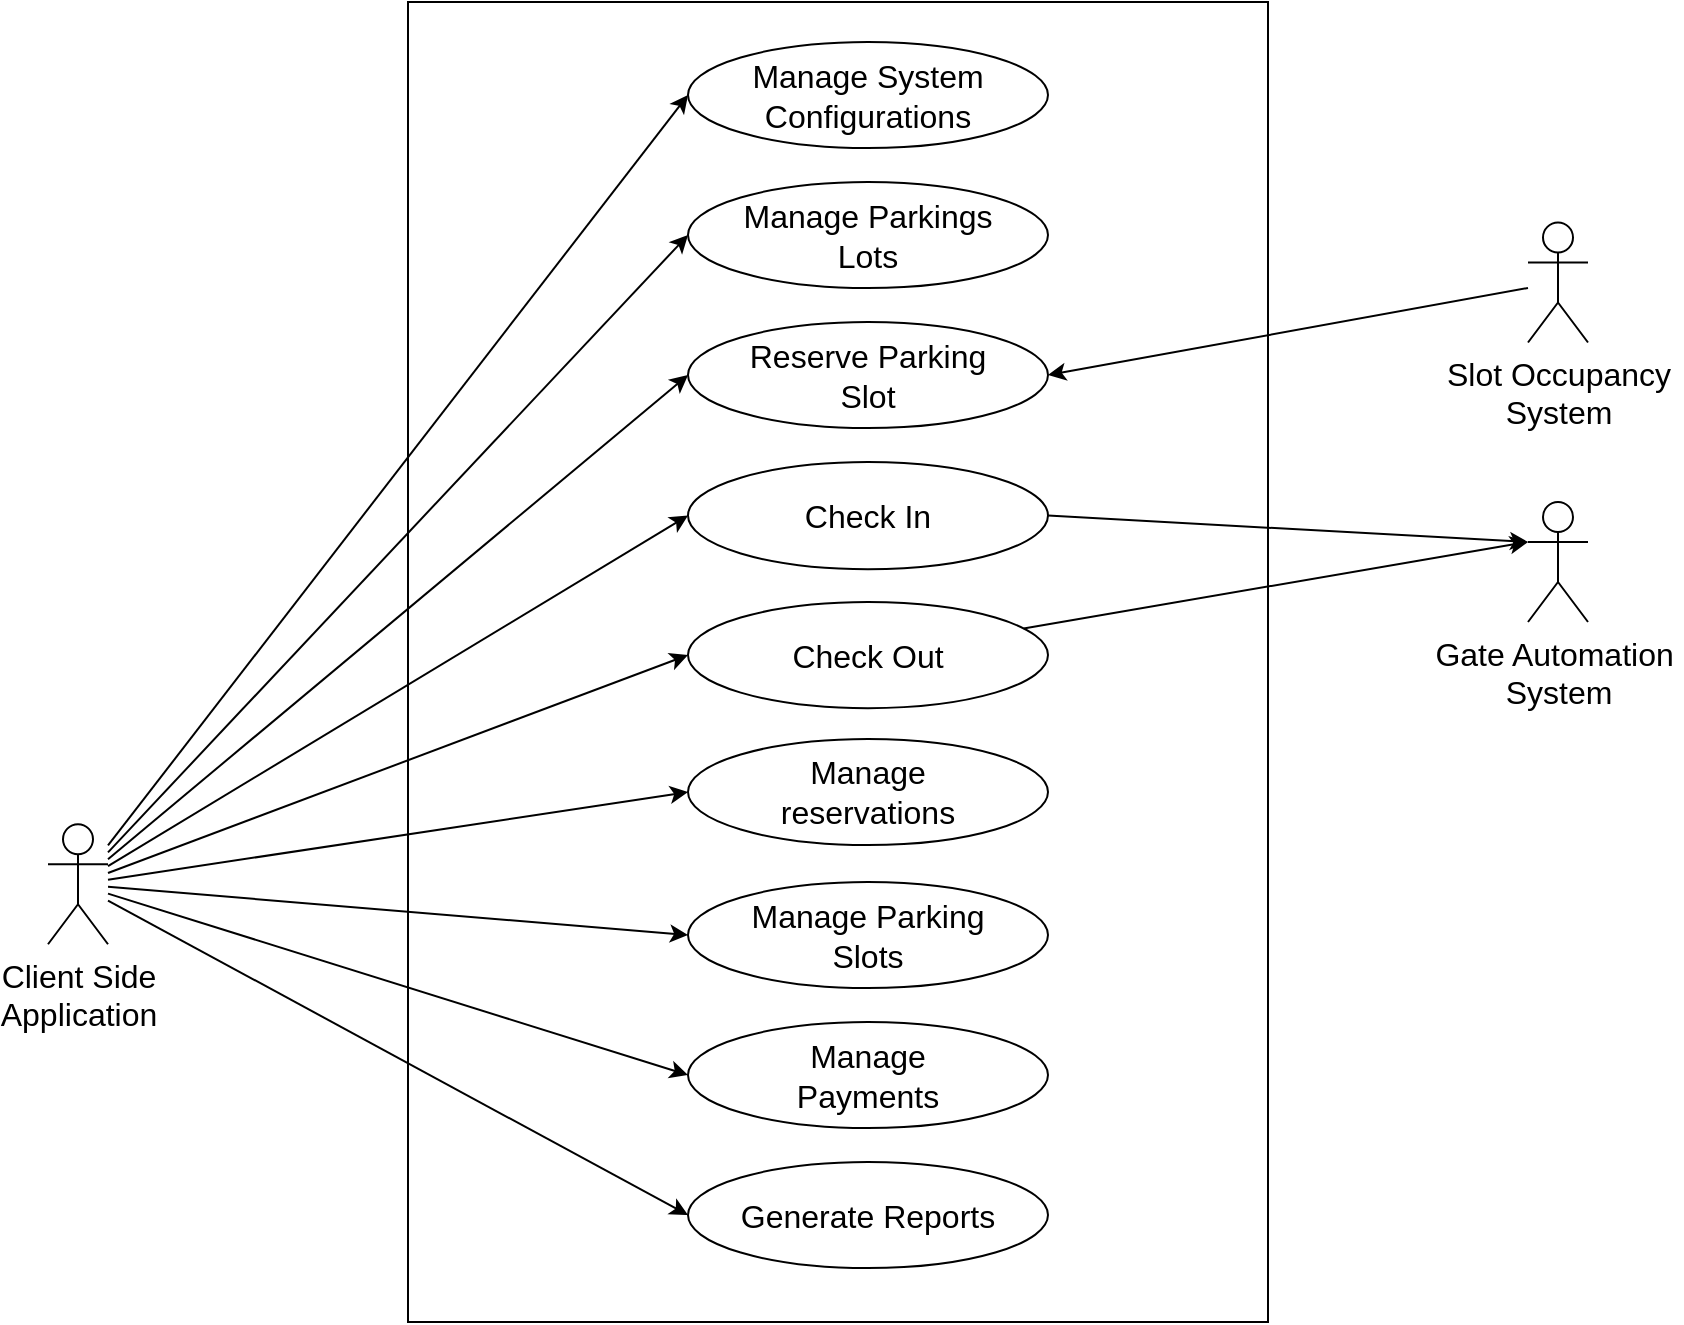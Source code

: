 <mxfile version="22.1.21" type="device" pages="2">
  <diagram name="System Use Case" id="KAUw13OvXbQBupiomNnG">
    <mxGraphModel dx="836" dy="538" grid="1" gridSize="10" guides="1" tooltips="1" connect="1" arrows="1" fold="1" page="1" pageScale="1" pageWidth="850" pageHeight="1100" math="0" shadow="0">
      <root>
        <mxCell id="0" />
        <mxCell id="1" parent="0" />
        <mxCell id="eq3ZFebO4PtoyxcZmqi1-1" value="" style="rounded=0;whiteSpace=wrap;html=1;" parent="1" vertex="1">
          <mxGeometry x="210" y="90" width="430" height="660" as="geometry" />
        </mxCell>
        <mxCell id="eq3ZFebO4PtoyxcZmqi1-39" style="edgeStyle=none;rounded=0;orthogonalLoop=1;jettySize=auto;html=1;entryX=0;entryY=0.5;entryDx=0;entryDy=0;" parent="1" source="eq3ZFebO4PtoyxcZmqi1-9" target="eq3ZFebO4PtoyxcZmqi1-18" edge="1">
          <mxGeometry relative="1" as="geometry" />
        </mxCell>
        <mxCell id="eq3ZFebO4PtoyxcZmqi1-40" style="edgeStyle=none;rounded=0;orthogonalLoop=1;jettySize=auto;html=1;entryX=0;entryY=0.5;entryDx=0;entryDy=0;" parent="1" source="eq3ZFebO4PtoyxcZmqi1-9" target="eq3ZFebO4PtoyxcZmqi1-22" edge="1">
          <mxGeometry relative="1" as="geometry" />
        </mxCell>
        <mxCell id="eq3ZFebO4PtoyxcZmqi1-41" style="edgeStyle=none;rounded=0;orthogonalLoop=1;jettySize=auto;html=1;entryX=0;entryY=0.5;entryDx=0;entryDy=0;" parent="1" source="eq3ZFebO4PtoyxcZmqi1-9" target="eq3ZFebO4PtoyxcZmqi1-19" edge="1">
          <mxGeometry relative="1" as="geometry" />
        </mxCell>
        <mxCell id="D-S7VzGnwzm7lG15YajB-1" style="edgeStyle=none;rounded=0;orthogonalLoop=1;jettySize=auto;html=1;entryX=0;entryY=0.5;entryDx=0;entryDy=0;" parent="1" source="eq3ZFebO4PtoyxcZmqi1-9" target="eq3ZFebO4PtoyxcZmqi1-6" edge="1">
          <mxGeometry relative="1" as="geometry" />
        </mxCell>
        <mxCell id="D-S7VzGnwzm7lG15YajB-3" style="edgeStyle=none;rounded=0;orthogonalLoop=1;jettySize=auto;html=1;entryX=0;entryY=0.5;entryDx=0;entryDy=0;" parent="1" source="eq3ZFebO4PtoyxcZmqi1-9" target="eq3ZFebO4PtoyxcZmqi1-4" edge="1">
          <mxGeometry relative="1" as="geometry" />
        </mxCell>
        <mxCell id="D-S7VzGnwzm7lG15YajB-4" style="edgeStyle=none;rounded=0;orthogonalLoop=1;jettySize=auto;html=1;entryX=0;entryY=0.5;entryDx=0;entryDy=0;" parent="1" source="eq3ZFebO4PtoyxcZmqi1-9" target="eq3ZFebO4PtoyxcZmqi1-3" edge="1">
          <mxGeometry relative="1" as="geometry" />
        </mxCell>
        <mxCell id="D-S7VzGnwzm7lG15YajB-5" style="edgeStyle=none;rounded=0;orthogonalLoop=1;jettySize=auto;html=1;entryX=0;entryY=0.5;entryDx=0;entryDy=0;" parent="1" source="eq3ZFebO4PtoyxcZmqi1-9" target="eq3ZFebO4PtoyxcZmqi1-20" edge="1">
          <mxGeometry relative="1" as="geometry" />
        </mxCell>
        <mxCell id="D-S7VzGnwzm7lG15YajB-6" style="edgeStyle=none;rounded=0;orthogonalLoop=1;jettySize=auto;html=1;entryX=0;entryY=0.5;entryDx=0;entryDy=0;" parent="1" source="eq3ZFebO4PtoyxcZmqi1-9" target="eq3ZFebO4PtoyxcZmqi1-21" edge="1">
          <mxGeometry relative="1" as="geometry" />
        </mxCell>
        <mxCell id="D-S7VzGnwzm7lG15YajB-7" style="edgeStyle=none;rounded=0;orthogonalLoop=1;jettySize=auto;html=1;entryX=0;entryY=0.5;entryDx=0;entryDy=0;" parent="1" source="eq3ZFebO4PtoyxcZmqi1-9" target="eq3ZFebO4PtoyxcZmqi1-57" edge="1">
          <mxGeometry relative="1" as="geometry" />
        </mxCell>
        <mxCell id="eq3ZFebO4PtoyxcZmqi1-9" value="Client Side&lt;br style=&quot;font-size: 16px;&quot;&gt;Application" style="shape=umlActor;html=1;verticalLabelPosition=bottom;verticalAlign=top;align=center;fontSize=16;" parent="1" vertex="1">
          <mxGeometry x="30" y="501.12" width="30" height="60" as="geometry" />
        </mxCell>
        <mxCell id="eq3ZFebO4PtoyxcZmqi1-31" style="edgeStyle=none;rounded=0;orthogonalLoop=1;jettySize=auto;html=1;entryX=1;entryY=0.5;entryDx=0;entryDy=0;" parent="1" source="eq3ZFebO4PtoyxcZmqi1-23" target="eq3ZFebO4PtoyxcZmqi1-3" edge="1">
          <mxGeometry relative="1" as="geometry" />
        </mxCell>
        <mxCell id="eq3ZFebO4PtoyxcZmqi1-23" value="Slot Occupancy &lt;br style=&quot;font-size: 16px;&quot;&gt;System" style="shape=umlActor;html=1;verticalLabelPosition=bottom;verticalAlign=top;align=center;fontSize=16;" parent="1" vertex="1">
          <mxGeometry x="770" y="200.25" width="30" height="60" as="geometry" />
        </mxCell>
        <mxCell id="eq3ZFebO4PtoyxcZmqi1-24" value="Gate Automation&amp;nbsp;&lt;br style=&quot;font-size: 16px;&quot;&gt;System" style="shape=umlActor;html=1;verticalLabelPosition=bottom;verticalAlign=top;align=center;fontSize=16;" parent="1" vertex="1">
          <mxGeometry x="770" y="340" width="30" height="60" as="geometry" />
        </mxCell>
        <mxCell id="eq3ZFebO4PtoyxcZmqi1-35" style="edgeStyle=none;rounded=0;orthogonalLoop=1;jettySize=auto;html=1;entryX=0;entryY=0.333;entryDx=0;entryDy=0;entryPerimeter=0;exitX=1;exitY=0.5;exitDx=0;exitDy=0;" parent="1" source="eq3ZFebO4PtoyxcZmqi1-4" target="eq3ZFebO4PtoyxcZmqi1-24" edge="1">
          <mxGeometry relative="1" as="geometry" />
        </mxCell>
        <mxCell id="eq3ZFebO4PtoyxcZmqi1-3" value="Reserve Parking &lt;br style=&quot;font-size: 16px;&quot;&gt;Slot" style="ellipse;whiteSpace=wrap;html=1;fontSize=16;" parent="1" vertex="1">
          <mxGeometry x="350" y="250.0" width="180" height="53.057" as="geometry" />
        </mxCell>
        <mxCell id="eq3ZFebO4PtoyxcZmqi1-4" value="Check In" style="ellipse;whiteSpace=wrap;html=1;fontSize=16;" parent="1" vertex="1">
          <mxGeometry x="350" y="320" width="180" height="53.58" as="geometry" />
        </mxCell>
        <mxCell id="eq3ZFebO4PtoyxcZmqi1-6" value="Check Out" style="ellipse;whiteSpace=wrap;html=1;fontSize=16;" parent="1" vertex="1">
          <mxGeometry x="350" y="390.004" width="180" height="53.057" as="geometry" />
        </mxCell>
        <mxCell id="eq3ZFebO4PtoyxcZmqi1-18" value="Manage&lt;br style=&quot;font-size: 16px;&quot;&gt;reservations" style="ellipse;whiteSpace=wrap;html=1;fontSize=16;" parent="1" vertex="1">
          <mxGeometry x="350" y="458.475" width="180" height="53.057" as="geometry" />
        </mxCell>
        <mxCell id="eq3ZFebO4PtoyxcZmqi1-19" value="Manage &lt;br style=&quot;font-size: 16px;&quot;&gt;Payments" style="ellipse;whiteSpace=wrap;html=1;fontSize=16;" parent="1" vertex="1">
          <mxGeometry x="350" y="599.997" width="180" height="53.057" as="geometry" />
        </mxCell>
        <mxCell id="eq3ZFebO4PtoyxcZmqi1-20" value="Generate Reports" style="ellipse;whiteSpace=wrap;html=1;fontSize=16;" parent="1" vertex="1">
          <mxGeometry x="350" y="669.996" width="180" height="53.057" as="geometry" />
        </mxCell>
        <mxCell id="eq3ZFebO4PtoyxcZmqi1-21" value="Manage Parkings &lt;br style=&quot;font-size: 16px;&quot;&gt;Lots" style="ellipse;whiteSpace=wrap;html=1;fontSize=16;" parent="1" vertex="1">
          <mxGeometry x="350" y="180.003" width="180" height="53.057" as="geometry" />
        </mxCell>
        <mxCell id="eq3ZFebO4PtoyxcZmqi1-22" value="Manage Parking &lt;br style=&quot;font-size: 16px;&quot;&gt;Slots" style="ellipse;whiteSpace=wrap;html=1;fontSize=16;" parent="1" vertex="1">
          <mxGeometry x="350" y="529.995" width="180" height="53.057" as="geometry" />
        </mxCell>
        <mxCell id="eq3ZFebO4PtoyxcZmqi1-57" value="Manage System&lt;br style=&quot;font-size: 16px;&quot;&gt;Configurations" style="ellipse;whiteSpace=wrap;html=1;fontSize=16;" parent="1" vertex="1">
          <mxGeometry x="350" y="110.003" width="180" height="53.057" as="geometry" />
        </mxCell>
        <mxCell id="eq3ZFebO4PtoyxcZmqi1-60" style="edgeStyle=none;rounded=0;orthogonalLoop=1;jettySize=auto;html=1;entryX=0;entryY=0.333;entryDx=0;entryDy=0;entryPerimeter=0;" parent="1" source="eq3ZFebO4PtoyxcZmqi1-6" target="eq3ZFebO4PtoyxcZmqi1-24" edge="1">
          <mxGeometry relative="1" as="geometry" />
        </mxCell>
        <mxCell id="eq3ZFebO4PtoyxcZmqi1-61" style="edgeStyle=none;rounded=0;orthogonalLoop=1;jettySize=auto;html=1;exitX=0.5;exitY=1;exitDx=0;exitDy=0;" parent="1" edge="1">
          <mxGeometry relative="1" as="geometry">
            <mxPoint x="425" y="545.453" as="sourcePoint" />
            <mxPoint x="425" y="545.453" as="targetPoint" />
          </mxGeometry>
        </mxCell>
      </root>
    </mxGraphModel>
  </diagram>
  <diagram id="RJ2f8DiC9hNjtRBErqEf" name="Complete Use Diagram">
    <mxGraphModel dx="1764" dy="1986" grid="1" gridSize="10" guides="1" tooltips="1" connect="1" arrows="1" fold="1" page="1" pageScale="1" pageWidth="1400" pageHeight="850" math="0" shadow="0">
      <root>
        <mxCell id="0" />
        <mxCell id="1" parent="0" />
        <mxCell id="knzkw4dNwpOODXd0z5Ik-1" value="" style="rounded=0;whiteSpace=wrap;html=1;fontSize=16;" parent="1" vertex="1">
          <mxGeometry x="360" y="-620" width="765" height="950" as="geometry" />
        </mxCell>
        <mxCell id="zIn-J9242n9tOUDedBGv-19" style="edgeStyle=none;rounded=0;orthogonalLoop=1;jettySize=auto;html=1;entryX=0;entryY=0.5;entryDx=0;entryDy=0;" parent="1" source="knzkw4dNwpOODXd0z5Ik-13" target="knzkw4dNwpOODXd0z5Ik-18" edge="1">
          <mxGeometry relative="1" as="geometry" />
        </mxCell>
        <mxCell id="zIn-J9242n9tOUDedBGv-20" style="edgeStyle=none;rounded=0;orthogonalLoop=1;jettySize=auto;html=1;entryX=0;entryY=0.5;entryDx=0;entryDy=0;" parent="1" source="knzkw4dNwpOODXd0z5Ik-13" target="zIn-J9242n9tOUDedBGv-4" edge="1">
          <mxGeometry relative="1" as="geometry" />
        </mxCell>
        <mxCell id="zIn-J9242n9tOUDedBGv-21" style="edgeStyle=none;rounded=0;orthogonalLoop=1;jettySize=auto;html=1;entryX=0;entryY=0.5;entryDx=0;entryDy=0;" parent="1" source="knzkw4dNwpOODXd0z5Ik-13" target="zIn-J9242n9tOUDedBGv-11" edge="1">
          <mxGeometry relative="1" as="geometry" />
        </mxCell>
        <mxCell id="zIn-J9242n9tOUDedBGv-30" style="edgeStyle=none;rounded=0;orthogonalLoop=1;jettySize=auto;html=1;entryX=0;entryY=0.5;entryDx=0;entryDy=0;" parent="1" source="knzkw4dNwpOODXd0z5Ik-13" target="zIn-J9242n9tOUDedBGv-29" edge="1">
          <mxGeometry relative="1" as="geometry" />
        </mxCell>
        <mxCell id="zIn-J9242n9tOUDedBGv-35" style="edgeStyle=none;rounded=0;orthogonalLoop=1;jettySize=auto;html=1;entryX=0;entryY=0.5;entryDx=0;entryDy=0;" parent="1" source="knzkw4dNwpOODXd0z5Ik-13" target="zIn-J9242n9tOUDedBGv-34" edge="1">
          <mxGeometry relative="1" as="geometry" />
        </mxCell>
        <mxCell id="zIn-J9242n9tOUDedBGv-40" style="edgeStyle=none;rounded=0;orthogonalLoop=1;jettySize=auto;html=1;entryX=0;entryY=0.5;entryDx=0;entryDy=0;" parent="1" source="knzkw4dNwpOODXd0z5Ik-13" target="zIn-J9242n9tOUDedBGv-39" edge="1">
          <mxGeometry relative="1" as="geometry" />
        </mxCell>
        <mxCell id="zIn-J9242n9tOUDedBGv-49" style="edgeStyle=none;rounded=0;orthogonalLoop=1;jettySize=auto;html=1;entryX=0;entryY=0.5;entryDx=0;entryDy=0;" parent="1" source="knzkw4dNwpOODXd0z5Ik-13" target="zIn-J9242n9tOUDedBGv-47" edge="1">
          <mxGeometry relative="1" as="geometry" />
        </mxCell>
        <mxCell id="knzkw4dNwpOODXd0z5Ik-13" value="Driver" style="shape=umlActor;html=1;verticalLabelPosition=bottom;verticalAlign=top;align=center;fontSize=17;" parent="1" vertex="1">
          <mxGeometry x="140" y="180" width="30" height="60" as="geometry" />
        </mxCell>
        <mxCell id="knzkw4dNwpOODXd0z5Ik-18" value="Register" style="ellipse;whiteSpace=wrap;html=1;fontSize=16;" parent="1" vertex="1">
          <mxGeometry x="475" y="-440" width="180" height="53.58" as="geometry" />
        </mxCell>
        <mxCell id="zIn-J9242n9tOUDedBGv-3" value="Verify Credentials" style="ellipse;whiteSpace=wrap;html=1;fontSize=16;" parent="1" vertex="1">
          <mxGeometry x="885" y="-472" width="180" height="53.58" as="geometry" />
        </mxCell>
        <mxCell id="zIn-J9242n9tOUDedBGv-4" value="Login" style="ellipse;whiteSpace=wrap;html=1;fontSize=16;" parent="1" vertex="1">
          <mxGeometry x="470" y="-360" width="180" height="53.58" as="geometry" />
        </mxCell>
        <mxCell id="zIn-J9242n9tOUDedBGv-5" value="Verify Crediential &amp;amp; Authorize Account" style="ellipse;whiteSpace=wrap;html=1;fontSize=16;" parent="1" vertex="1">
          <mxGeometry x="885" y="-397.36" width="180" height="53.58" as="geometry" />
        </mxCell>
        <mxCell id="zIn-J9242n9tOUDedBGv-7" value="&amp;lt;&amp;lt;extend&amp;gt;&amp;gt;" style="edgeStyle=none;html=1;startArrow=open;endArrow=none;startSize=12;verticalAlign=bottom;dashed=1;labelBackgroundColor=none;rounded=0;entryX=0;entryY=0.5;entryDx=0;entryDy=0;fontSize=16;exitX=0.961;exitY=0.709;exitDx=0;exitDy=0;exitPerimeter=0;" parent="1" source="zIn-J9242n9tOUDedBGv-4" target="zIn-J9242n9tOUDedBGv-9" edge="1">
          <mxGeometry x="0.055" y="-7" width="160" relative="1" as="geometry">
            <mxPoint x="560" y="54.12" as="sourcePoint" />
            <mxPoint x="743.0" y="19.91" as="targetPoint" />
            <mxPoint as="offset" />
          </mxGeometry>
        </mxCell>
        <mxCell id="zIn-J9242n9tOUDedBGv-8" value="&amp;lt;&amp;lt;include&amp;gt;&amp;gt;" style="edgeStyle=none;html=1;endArrow=open;verticalAlign=bottom;dashed=1;labelBackgroundColor=none;rounded=0;exitX=1;exitY=0.5;exitDx=0;exitDy=0;entryX=0;entryY=0.5;entryDx=0;entryDy=0;fontSize=16;" parent="1" source="knzkw4dNwpOODXd0z5Ik-18" target="zIn-J9242n9tOUDedBGv-3" edge="1">
          <mxGeometry x="-0.029" y="-7" width="160" relative="1" as="geometry">
            <mxPoint x="575" y="-13.88" as="sourcePoint" />
            <mxPoint x="735" y="-13.88" as="targetPoint" />
            <mxPoint as="offset" />
          </mxGeometry>
        </mxCell>
        <mxCell id="zIn-J9242n9tOUDedBGv-9" value="Verify / Auth Fails" style="ellipse;whiteSpace=wrap;html=1;fontSize=16;" parent="1" vertex="1">
          <mxGeometry x="885" y="-310" width="180" height="53.58" as="geometry" />
        </mxCell>
        <mxCell id="zIn-J9242n9tOUDedBGv-10" value="&amp;lt;&amp;lt;include&amp;gt;&amp;gt;" style="edgeStyle=none;html=1;endArrow=open;verticalAlign=bottom;dashed=1;labelBackgroundColor=none;rounded=0;exitX=1;exitY=0.5;exitDx=0;exitDy=0;entryX=0;entryY=0.5;entryDx=0;entryDy=0;fontSize=16;" parent="1" source="zIn-J9242n9tOUDedBGv-4" target="zIn-J9242n9tOUDedBGv-5" edge="1">
          <mxGeometry x="0.074" y="-7" width="160" relative="1" as="geometry">
            <mxPoint x="565" y="-36.88" as="sourcePoint" />
            <mxPoint x="753" y="-36.88" as="targetPoint" />
            <mxPoint as="offset" />
          </mxGeometry>
        </mxCell>
        <mxCell id="zIn-J9242n9tOUDedBGv-11" value="Search for&lt;br style=&quot;font-size: 16px;&quot;&gt;Parking Lot" style="ellipse;whiteSpace=wrap;html=1;fontSize=16;" parent="1" vertex="1">
          <mxGeometry x="465" y="-280" width="180" height="53.58" as="geometry" />
        </mxCell>
        <mxCell id="zIn-J9242n9tOUDedBGv-12" value="Search Available&amp;nbsp;&lt;br style=&quot;font-size: 16px;&quot;&gt;Plarking Slot" style="ellipse;whiteSpace=wrap;html=1;fontSize=16;" parent="1" vertex="1">
          <mxGeometry x="880" y="-226.42" width="180" height="53.58" as="geometry" />
        </mxCell>
        <mxCell id="zIn-J9242n9tOUDedBGv-23" style="edgeStyle=none;rounded=0;orthogonalLoop=1;jettySize=auto;html=1;entryX=0;entryY=0.5;entryDx=0;entryDy=0;" parent="1" source="zIn-J9242n9tOUDedBGv-13" target="zIn-J9242n9tOUDedBGv-4" edge="1">
          <mxGeometry relative="1" as="geometry" />
        </mxCell>
        <mxCell id="sDqVGV0XBejQAMgY1-CI-7" style="edgeStyle=none;rounded=0;orthogonalLoop=1;jettySize=auto;html=1;entryX=0;entryY=0.5;entryDx=0;entryDy=0;" parent="1" source="zIn-J9242n9tOUDedBGv-13" target="sDqVGV0XBejQAMgY1-CI-1" edge="1">
          <mxGeometry relative="1" as="geometry" />
        </mxCell>
        <mxCell id="sDqVGV0XBejQAMgY1-CI-9" style="edgeStyle=none;rounded=0;orthogonalLoop=1;jettySize=auto;html=1;entryX=0;entryY=0.5;entryDx=0;entryDy=0;" parent="1" source="zIn-J9242n9tOUDedBGv-13" target="sDqVGV0XBejQAMgY1-CI-5" edge="1">
          <mxGeometry relative="1" as="geometry" />
        </mxCell>
        <mxCell id="sDqVGV0XBejQAMgY1-CI-11" style="edgeStyle=none;rounded=0;orthogonalLoop=1;jettySize=auto;html=1;entryX=0;entryY=0.5;entryDx=0;entryDy=0;" parent="1" source="zIn-J9242n9tOUDedBGv-13" target="sDqVGV0XBejQAMgY1-CI-2" edge="1">
          <mxGeometry relative="1" as="geometry" />
        </mxCell>
        <mxCell id="hWqmfwwgMeLdG88csQZa-1" style="rounded=0;orthogonalLoop=1;jettySize=auto;html=1;entryX=0;entryY=0.5;entryDx=0;entryDy=0;" parent="1" source="zIn-J9242n9tOUDedBGv-13" target="sDqVGV0XBejQAMgY1-CI-3" edge="1">
          <mxGeometry relative="1" as="geometry" />
        </mxCell>
        <mxCell id="zIn-J9242n9tOUDedBGv-13" value="ParkingLot&lt;br style=&quot;font-size: 17px;&quot;&gt;Manager" style="shape=umlActor;html=1;verticalLabelPosition=bottom;verticalAlign=top;align=center;fontSize=17;" parent="1" vertex="1">
          <mxGeometry x="165" y="-330" width="30" height="60" as="geometry" />
        </mxCell>
        <mxCell id="sDqVGV0XBejQAMgY1-CI-12" style="edgeStyle=none;rounded=0;orthogonalLoop=1;jettySize=auto;html=1;" parent="1" source="zIn-J9242n9tOUDedBGv-14" target="sDqVGV0XBejQAMgY1-CI-3" edge="1">
          <mxGeometry relative="1" as="geometry" />
        </mxCell>
        <mxCell id="sDqVGV0XBejQAMgY1-CI-13" style="edgeStyle=none;rounded=0;orthogonalLoop=1;jettySize=auto;html=1;entryX=0;entryY=0.5;entryDx=0;entryDy=0;" parent="1" source="zIn-J9242n9tOUDedBGv-14" target="sDqVGV0XBejQAMgY1-CI-4" edge="1">
          <mxGeometry relative="1" as="geometry" />
        </mxCell>
        <mxCell id="sDqVGV0XBejQAMgY1-CI-14" style="edgeStyle=none;rounded=0;orthogonalLoop=1;jettySize=auto;html=1;entryX=0;entryY=0.5;entryDx=0;entryDy=0;" parent="1" source="zIn-J9242n9tOUDedBGv-14" target="sDqVGV0XBejQAMgY1-CI-6" edge="1">
          <mxGeometry relative="1" as="geometry" />
        </mxCell>
        <mxCell id="zIn-J9242n9tOUDedBGv-14" value="System &lt;br&gt;Admin" style="shape=umlActor;html=1;verticalLabelPosition=bottom;verticalAlign=top;align=center;" parent="1" vertex="1">
          <mxGeometry x="165" y="-550" width="30" height="60" as="geometry" />
        </mxCell>
        <mxCell id="zIn-J9242n9tOUDedBGv-26" style="edgeStyle=none;rounded=0;orthogonalLoop=1;jettySize=auto;html=1;entryX=1;entryY=0.5;entryDx=0;entryDy=0;" parent="1" source="zIn-J9242n9tOUDedBGv-15" target="zIn-J9242n9tOUDedBGv-12" edge="1">
          <mxGeometry relative="1" as="geometry" />
        </mxCell>
        <mxCell id="zIn-J9242n9tOUDedBGv-15" value="Lot Occupancy&lt;br style=&quot;font-size: 17px;&quot;&gt;System" style="shape=umlActor;html=1;verticalLabelPosition=bottom;verticalAlign=top;align=center;fontSize=17;" parent="1" vertex="1">
          <mxGeometry x="1205" y="-200" width="30" height="60" as="geometry" />
        </mxCell>
        <mxCell id="zIn-J9242n9tOUDedBGv-25" value="&amp;lt;&amp;lt;include&amp;gt;&amp;gt;" style="edgeStyle=none;html=1;endArrow=open;verticalAlign=bottom;dashed=1;labelBackgroundColor=none;rounded=0;exitX=1;exitY=0.5;exitDx=0;exitDy=0;entryX=0;entryY=0.5;entryDx=0;entryDy=0;fontSize=16;" parent="1" source="zIn-J9242n9tOUDedBGv-11" target="zIn-J9242n9tOUDedBGv-12" edge="1">
          <mxGeometry width="160" relative="1" as="geometry">
            <mxPoint x="525" y="-100" as="sourcePoint" />
            <mxPoint x="713" y="-100" as="targetPoint" />
          </mxGeometry>
        </mxCell>
        <mxCell id="zIn-J9242n9tOUDedBGv-29" value="Reserve Parking&lt;br style=&quot;font-size: 16px;&quot;&gt;Slot" style="ellipse;whiteSpace=wrap;html=1;fontSize=16;" parent="1" vertex="1">
          <mxGeometry x="475" y="-126.58" width="180" height="53.58" as="geometry" />
        </mxCell>
        <mxCell id="zIn-J9242n9tOUDedBGv-32" value="Recognizes &lt;br style=&quot;font-size: 16px;&quot;&gt;Plate Number" style="ellipse;whiteSpace=wrap;html=1;fontSize=16;" parent="1" vertex="1">
          <mxGeometry x="885" y="-120.05" width="180" height="53.58" as="geometry" />
        </mxCell>
        <mxCell id="zIn-J9242n9tOUDedBGv-33" style="edgeStyle=none;rounded=0;orthogonalLoop=1;jettySize=auto;html=1;entryX=0.5;entryY=0.5;entryDx=0;entryDy=0;entryPerimeter=0;" parent="1" source="zIn-J9242n9tOUDedBGv-29" target="zIn-J9242n9tOUDedBGv-15" edge="1">
          <mxGeometry relative="1" as="geometry" />
        </mxCell>
        <mxCell id="zIn-J9242n9tOUDedBGv-34" value="Check In" style="ellipse;whiteSpace=wrap;html=1;fontSize=16;" parent="1" vertex="1">
          <mxGeometry x="475" y="20.0" width="180" height="53.58" as="geometry" />
        </mxCell>
        <mxCell id="zIn-J9242n9tOUDedBGv-36" value="Gate Automation&lt;br style=&quot;font-size: 17px;&quot;&gt;System" style="shape=umlActor;html=1;verticalLabelPosition=bottom;verticalAlign=top;align=center;fontSize=17;" parent="1" vertex="1">
          <mxGeometry x="1205" y="-30" width="30" height="60" as="geometry" />
        </mxCell>
        <mxCell id="zIn-J9242n9tOUDedBGv-37" value="&amp;lt;&amp;lt;include&amp;gt;&amp;gt;" style="edgeStyle=none;html=1;endArrow=open;verticalAlign=bottom;dashed=1;labelBackgroundColor=none;rounded=0;exitX=1;exitY=0.5;exitDx=0;exitDy=0;entryX=0;entryY=0.5;entryDx=0;entryDy=0;fontSize=16;" parent="1" source="zIn-J9242n9tOUDedBGv-34" target="zIn-J9242n9tOUDedBGv-32" edge="1">
          <mxGeometry x="-0.043" y="-3" width="160" relative="1" as="geometry">
            <mxPoint x="577" y="20" as="sourcePoint" />
            <mxPoint x="765" y="20" as="targetPoint" />
            <mxPoint as="offset" />
          </mxGeometry>
        </mxCell>
        <mxCell id="zIn-J9242n9tOUDedBGv-38" style="edgeStyle=none;rounded=0;orthogonalLoop=1;jettySize=auto;html=1;entryX=0;entryY=0.333;entryDx=0;entryDy=0;entryPerimeter=0;exitX=1;exitY=0.5;exitDx=0;exitDy=0;" parent="1" source="zIn-J9242n9tOUDedBGv-32" target="zIn-J9242n9tOUDedBGv-36" edge="1">
          <mxGeometry relative="1" as="geometry" />
        </mxCell>
        <mxCell id="zIn-J9242n9tOUDedBGv-39" value="Check Out" style="ellipse;whiteSpace=wrap;html=1;fontSize=16;" parent="1" vertex="1">
          <mxGeometry x="475" y="100.0" width="180" height="53.58" as="geometry" />
        </mxCell>
        <mxCell id="zIn-J9242n9tOUDedBGv-41" value="Notify Driver&lt;br style=&quot;font-size: 16px;&quot;&gt;to Pay" style="ellipse;whiteSpace=wrap;html=1;fontSize=16;" parent="1" vertex="1">
          <mxGeometry x="885" y="40" width="180" height="53.58" as="geometry" />
        </mxCell>
        <mxCell id="zIn-J9242n9tOUDedBGv-42" value="&amp;lt;&amp;lt;include&amp;gt;&amp;gt;" style="edgeStyle=none;html=1;endArrow=open;verticalAlign=bottom;dashed=1;labelBackgroundColor=none;rounded=0;exitX=1;exitY=0.5;exitDx=0;exitDy=0;entryX=0;entryY=0.5;entryDx=0;entryDy=0;fontSize=16;" parent="1" source="zIn-J9242n9tOUDedBGv-39" target="zIn-J9242n9tOUDedBGv-32" edge="1">
          <mxGeometry width="160" relative="1" as="geometry">
            <mxPoint x="575" y="-13" as="sourcePoint" />
            <mxPoint x="737" y="-35" as="targetPoint" />
          </mxGeometry>
        </mxCell>
        <mxCell id="zIn-J9242n9tOUDedBGv-46" style="edgeStyle=none;rounded=0;orthogonalLoop=1;jettySize=auto;html=1;entryX=1;entryY=0.5;entryDx=0;entryDy=0;" parent="1" source="zIn-J9242n9tOUDedBGv-43" target="zIn-J9242n9tOUDedBGv-41" edge="1">
          <mxGeometry relative="1" as="geometry" />
        </mxCell>
        <mxCell id="zIn-J9242n9tOUDedBGv-43" value="Google Cloud&lt;br style=&quot;font-size: 17px;&quot;&gt;Functions" style="shape=umlActor;html=1;verticalLabelPosition=bottom;verticalAlign=top;align=center;fontSize=17;" parent="1" vertex="1">
          <mxGeometry x="1205" y="126" width="30" height="60" as="geometry" />
        </mxCell>
        <mxCell id="zIn-J9242n9tOUDedBGv-45" value="&amp;lt;&amp;lt;include&amp;gt;&amp;gt;" style="edgeStyle=none;html=1;endArrow=open;verticalAlign=bottom;dashed=1;labelBackgroundColor=none;rounded=0;entryX=0.5;entryY=0;entryDx=0;entryDy=0;exitX=0.5;exitY=1;exitDx=0;exitDy=0;fontSize=16;" parent="1" source="zIn-J9242n9tOUDedBGv-32" target="zIn-J9242n9tOUDedBGv-41" edge="1">
          <mxGeometry width="160" relative="1" as="geometry">
            <mxPoint x="695" y="27.17" as="sourcePoint" />
            <mxPoint x="855" y="27.17" as="targetPoint" />
          </mxGeometry>
        </mxCell>
        <mxCell id="zIn-J9242n9tOUDedBGv-47" value="Make Payment" style="ellipse;whiteSpace=wrap;html=1;fontSize=16;" parent="1" vertex="1">
          <mxGeometry x="475" y="178" width="180" height="53.58" as="geometry" />
        </mxCell>
        <mxCell id="zIn-J9242n9tOUDedBGv-48" style="edgeStyle=none;rounded=0;orthogonalLoop=1;jettySize=auto;html=1;exitX=0.5;exitY=1;exitDx=0;exitDy=0;fontSize=16;" parent="1" source="zIn-J9242n9tOUDedBGv-47" target="zIn-J9242n9tOUDedBGv-47" edge="1">
          <mxGeometry relative="1" as="geometry" />
        </mxCell>
        <mxCell id="zIn-J9242n9tOUDedBGv-50" value="Open Gate" style="ellipse;whiteSpace=wrap;html=1;fontSize=16;" parent="1" vertex="1">
          <mxGeometry x="867" y="132.42" width="180" height="53.58" as="geometry" />
        </mxCell>
        <mxCell id="zIn-J9242n9tOUDedBGv-51" style="edgeStyle=none;rounded=0;orthogonalLoop=1;jettySize=auto;html=1;entryX=0;entryY=0.333;entryDx=0;entryDy=0;entryPerimeter=0;exitX=1;exitY=0.5;exitDx=0;exitDy=0;" parent="1" source="zIn-J9242n9tOUDedBGv-50" target="zIn-J9242n9tOUDedBGv-36" edge="1">
          <mxGeometry relative="1" as="geometry" />
        </mxCell>
        <mxCell id="zIn-J9242n9tOUDedBGv-53" value="&amp;lt;&amp;lt;include&amp;gt;&amp;gt;" style="edgeStyle=none;html=1;endArrow=open;verticalAlign=bottom;dashed=1;labelBackgroundColor=none;rounded=0;exitX=0.983;exitY=0.724;exitDx=0;exitDy=0;entryX=0;entryY=0.5;entryDx=0;entryDy=0;exitPerimeter=0;fontSize=16;" parent="1" source="zIn-J9242n9tOUDedBGv-47" target="zIn-J9242n9tOUDedBGv-50" edge="1">
          <mxGeometry width="160" relative="1" as="geometry">
            <mxPoint x="584" y="80.33" as="sourcePoint" />
            <mxPoint x="772" y="80.33" as="targetPoint" />
          </mxGeometry>
        </mxCell>
        <mxCell id="sDqVGV0XBejQAMgY1-CI-1" value="Manage&lt;br style=&quot;font-size: 16px;&quot;&gt;reservations" style="ellipse;whiteSpace=wrap;html=1;fontSize=16;" parent="1" vertex="1">
          <mxGeometry x="475" y="-50.055" width="180" height="53.057" as="geometry" />
        </mxCell>
        <mxCell id="sDqVGV0XBejQAMgY1-CI-3" value="Generate Reports" style="ellipse;whiteSpace=wrap;html=1;fontSize=16;" parent="1" vertex="1">
          <mxGeometry x="480" y="-510.004" width="180" height="53.057" as="geometry" />
        </mxCell>
        <mxCell id="sDqVGV0XBejQAMgY1-CI-4" value="Create Parkings &lt;br style=&quot;font-size: 16px;&quot;&gt;Lots" style="ellipse;whiteSpace=wrap;html=1;fontSize=16;" parent="1" vertex="1">
          <mxGeometry x="673" y="-589.997" width="180" height="53.057" as="geometry" />
        </mxCell>
        <mxCell id="sDqVGV0XBejQAMgY1-CI-5" value="Manage Parking &lt;br style=&quot;font-size: 16px;&quot;&gt;Slots" style="ellipse;whiteSpace=wrap;html=1;fontSize=16;" parent="1" vertex="1">
          <mxGeometry x="465" y="-202.005" width="180" height="53.057" as="geometry" />
        </mxCell>
        <mxCell id="sDqVGV0XBejQAMgY1-CI-6" value="Manage System&lt;br style=&quot;font-size: 16px;&quot;&gt;Configurations" style="ellipse;whiteSpace=wrap;html=1;fontSize=16;" parent="1" vertex="1">
          <mxGeometry x="895" y="-543.057" width="180" height="53.057" as="geometry" />
        </mxCell>
        <mxCell id="eUEmzIFPf-BTwU8mIGz8-1" style="edgeStyle=none;rounded=0;orthogonalLoop=1;jettySize=auto;html=1;exitX=0.25;exitY=0.1;exitDx=0;exitDy=0;exitPerimeter=0;entryX=0.5;entryY=0;entryDx=0;entryDy=0;entryPerimeter=0;" parent="1" source="zIn-J9242n9tOUDedBGv-14" target="zIn-J9242n9tOUDedBGv-14" edge="1">
          <mxGeometry relative="1" as="geometry" />
        </mxCell>
        <mxCell id="eUEmzIFPf-BTwU8mIGz8-2" value="" style="edgeStyle=none;rounded=0;orthogonalLoop=1;jettySize=auto;html=1;entryX=0;entryY=0.5;entryDx=0;entryDy=0;" parent="1" source="zIn-J9242n9tOUDedBGv-13" target="sDqVGV0XBejQAMgY1-CI-2" edge="1">
          <mxGeometry relative="1" as="geometry">
            <mxPoint x="170" y="507" as="sourcePoint" />
            <mxPoint x="598" y="857" as="targetPoint" />
          </mxGeometry>
        </mxCell>
        <mxCell id="sDqVGV0XBejQAMgY1-CI-2" value="Manage &lt;br style=&quot;font-size: 16px;&quot;&gt;Payments" style="ellipse;whiteSpace=wrap;html=1;fontSize=16;" parent="1" vertex="1">
          <mxGeometry x="465" y="249.997" width="180" height="53.057" as="geometry" />
        </mxCell>
      </root>
    </mxGraphModel>
  </diagram>
</mxfile>
